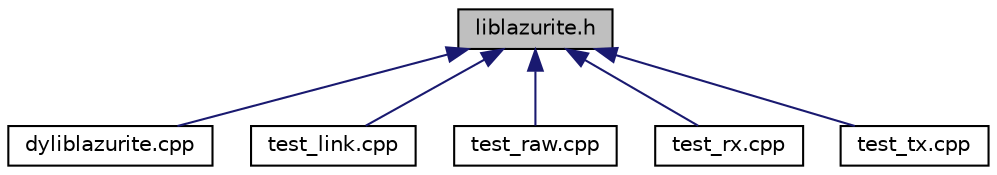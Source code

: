 digraph "liblazurite.h"
{
  edge [fontname="Helvetica",fontsize="10",labelfontname="Helvetica",labelfontsize="10"];
  node [fontname="Helvetica",fontsize="10",shape=record];
  Node1 [label="liblazurite.h",height=0.2,width=0.4,color="black", fillcolor="grey75", style="filled", fontcolor="black"];
  Node1 -> Node2 [dir="back",color="midnightblue",fontsize="10",style="solid",fontname="Helvetica"];
  Node2 [label="dyliblazurite.cpp",height=0.2,width=0.4,color="black", fillcolor="white", style="filled",URL="$dyliblazurite_8cpp.html"];
  Node1 -> Node3 [dir="back",color="midnightblue",fontsize="10",style="solid",fontname="Helvetica"];
  Node3 [label="test_link.cpp",height=0.2,width=0.4,color="black", fillcolor="white", style="filled",URL="$test__link_8cpp.html",tooltip="about test_link   sample code to read payload from only specific address. "];
  Node1 -> Node4 [dir="back",color="midnightblue",fontsize="10",style="solid",fontname="Helvetica"];
  Node4 [label="test_raw.cpp",height=0.2,width=0.4,color="black", fillcolor="white", style="filled",URL="$test__raw_8cpp.html"];
  Node1 -> Node5 [dir="back",color="midnightblue",fontsize="10",style="solid",fontname="Helvetica"];
  Node5 [label="test_rx.cpp",height=0.2,width=0.4,color="black", fillcolor="white", style="filled",URL="$test__rx_8cpp.html",tooltip="about test_raw   sample code to read raw data that is received. "];
  Node1 -> Node6 [dir="back",color="midnightblue",fontsize="10",style="solid",fontname="Helvetica"];
  Node6 [label="test_tx.cpp",height=0.2,width=0.4,color="black", fillcolor="white", style="filled",URL="$test__tx_8cpp.html",tooltip="about test_tx   sample code to send payload. "];
}
